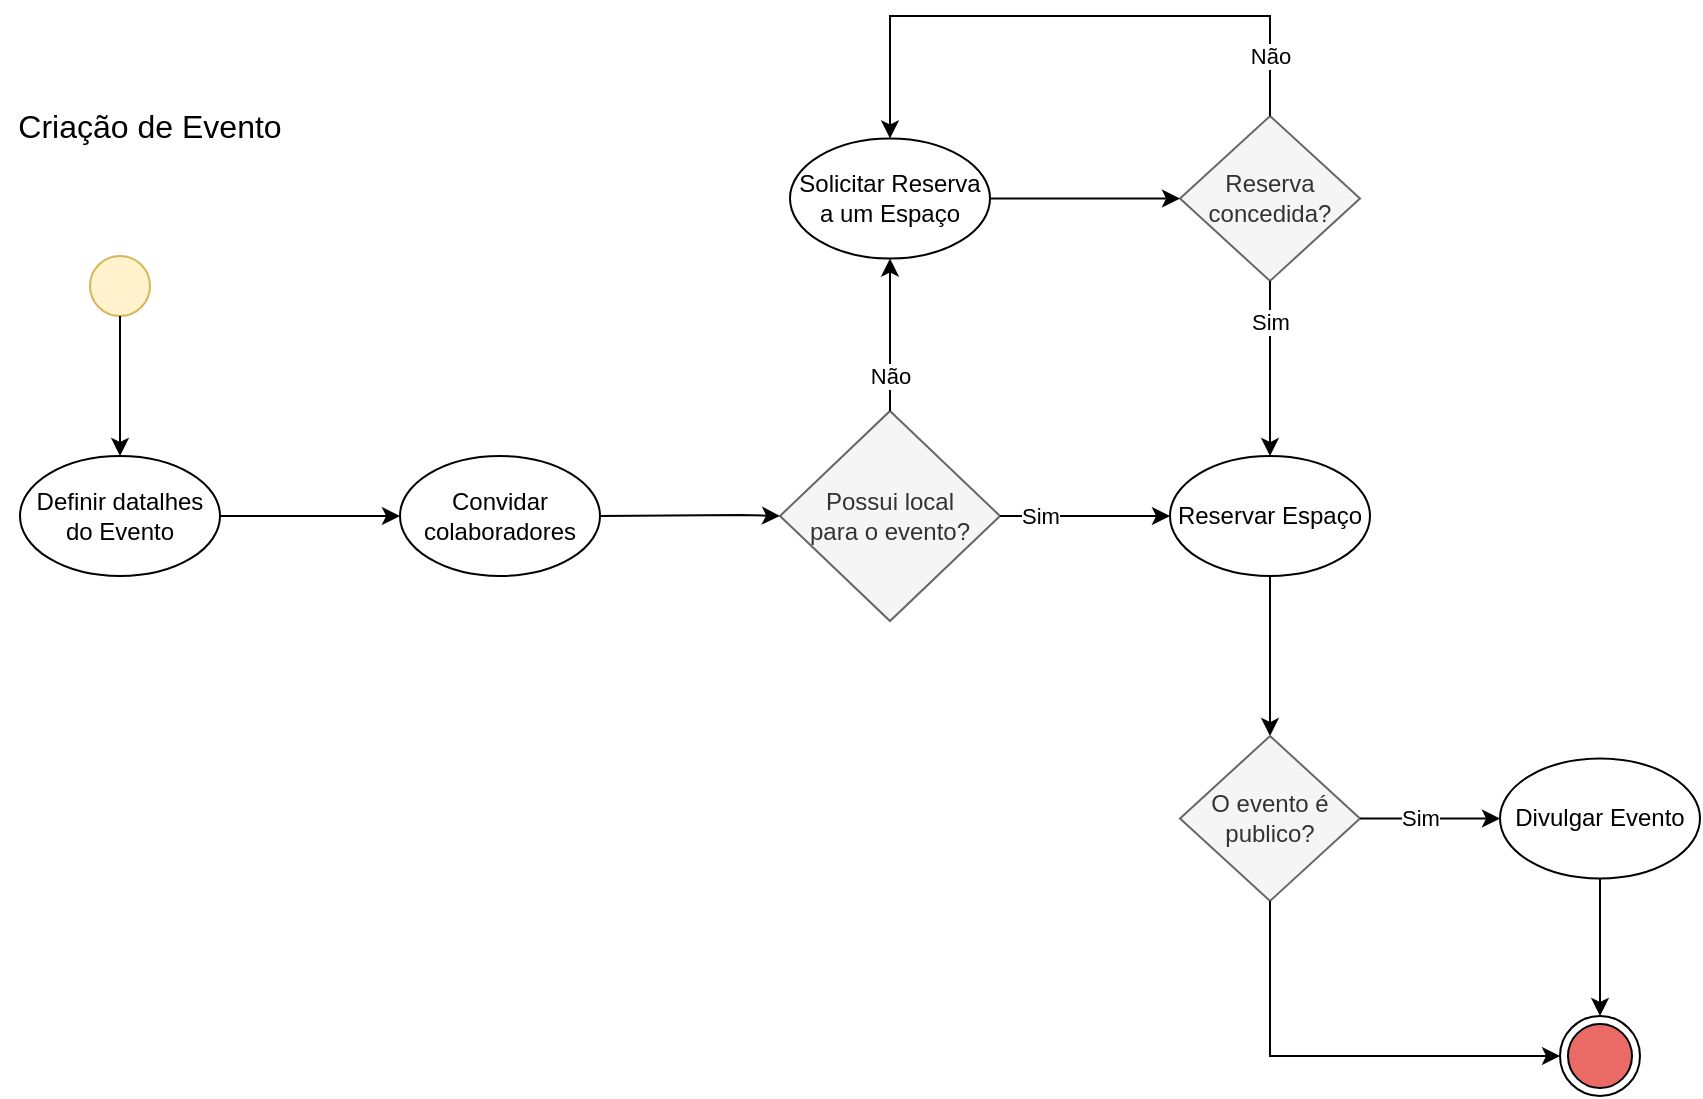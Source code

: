 <mxfile version="21.1.8" type="device">
  <diagram name="Page-1" id="laQVDQFfcU3rPRU4VyDR">
    <mxGraphModel dx="753" dy="1563" grid="1" gridSize="10" guides="1" tooltips="1" connect="1" arrows="1" fold="1" page="1" pageScale="1" pageWidth="850" pageHeight="1100" math="0" shadow="0">
      <root>
        <mxCell id="0" />
        <mxCell id="1" parent="0" />
        <mxCell id="1VkS5suTsChZB3YtKrUE-1" value="Criação de Evento" style="text;html=1;strokeColor=none;fillColor=none;align=center;verticalAlign=middle;whiteSpace=wrap;rounded=0;fontSize=16;" vertex="1" parent="1">
          <mxGeometry x="40" y="40" width="150" height="30" as="geometry" />
        </mxCell>
        <mxCell id="1VkS5suTsChZB3YtKrUE-2" value="" style="ellipse;whiteSpace=wrap;html=1;aspect=fixed;fillColor=#fff2cc;strokeColor=#d6b656;" vertex="1" parent="1">
          <mxGeometry x="85" y="120" width="30" height="30" as="geometry" />
        </mxCell>
        <mxCell id="1VkS5suTsChZB3YtKrUE-3" value="Definir datalhes do Evento" style="ellipse;whiteSpace=wrap;html=1;" vertex="1" parent="1">
          <mxGeometry x="50" y="220" width="100" height="60" as="geometry" />
        </mxCell>
        <mxCell id="1VkS5suTsChZB3YtKrUE-5" value="" style="endArrow=classic;html=1;rounded=0;exitX=0.5;exitY=1;exitDx=0;exitDy=0;entryX=0.5;entryY=0;entryDx=0;entryDy=0;" edge="1" parent="1" source="1VkS5suTsChZB3YtKrUE-2" target="1VkS5suTsChZB3YtKrUE-3">
          <mxGeometry width="50" height="50" relative="1" as="geometry">
            <mxPoint x="360" y="260" as="sourcePoint" />
            <mxPoint x="410" y="210" as="targetPoint" />
          </mxGeometry>
        </mxCell>
        <mxCell id="1VkS5suTsChZB3YtKrUE-6" value="" style="endArrow=classic;html=1;rounded=0;exitX=1;exitY=0.5;exitDx=0;exitDy=0;entryX=0;entryY=0.5;entryDx=0;entryDy=0;" edge="1" parent="1" source="1VkS5suTsChZB3YtKrUE-3" target="1VkS5suTsChZB3YtKrUE-13">
          <mxGeometry width="50" height="50" relative="1" as="geometry">
            <mxPoint x="250" y="249.5" as="sourcePoint" />
            <mxPoint x="200" y="270" as="targetPoint" />
            <Array as="points">
              <mxPoint x="200" y="250" />
            </Array>
          </mxGeometry>
        </mxCell>
        <mxCell id="1VkS5suTsChZB3YtKrUE-7" value="Possui local&lt;br&gt;para o evento?" style="rhombus;whiteSpace=wrap;html=1;labelBackgroundColor=none;labelBorderColor=none;fillColor=#f5f5f5;strokeColor=#666666;fontColor=#333333;" vertex="1" parent="1">
          <mxGeometry x="430" y="197.5" width="110" height="105" as="geometry" />
        </mxCell>
        <mxCell id="1VkS5suTsChZB3YtKrUE-9" value="Sim" style="endArrow=classic;html=1;rounded=0;exitX=1;exitY=0.5;exitDx=0;exitDy=0;entryX=0;entryY=0.5;entryDx=0;entryDy=0;" edge="1" parent="1" source="1VkS5suTsChZB3YtKrUE-7" target="1VkS5suTsChZB3YtKrUE-20">
          <mxGeometry x="-0.529" width="50" height="50" relative="1" as="geometry">
            <mxPoint x="350" y="190" as="sourcePoint" />
            <mxPoint x="560" y="120" as="targetPoint" />
            <Array as="points" />
            <mxPoint as="offset" />
          </mxGeometry>
        </mxCell>
        <mxCell id="1VkS5suTsChZB3YtKrUE-13" value="Convidar colaboradores" style="ellipse;whiteSpace=wrap;html=1;" vertex="1" parent="1">
          <mxGeometry x="240" y="220" width="100" height="60" as="geometry" />
        </mxCell>
        <mxCell id="1VkS5suTsChZB3YtKrUE-15" value="" style="endArrow=classic;html=1;rounded=0;exitX=1;exitY=0.5;exitDx=0;exitDy=0;entryX=0;entryY=0.5;entryDx=0;entryDy=0;" edge="1" parent="1" source="1VkS5suTsChZB3YtKrUE-13" target="1VkS5suTsChZB3YtKrUE-7">
          <mxGeometry width="50" height="50" relative="1" as="geometry">
            <mxPoint x="360" y="249.5" as="sourcePoint" />
            <mxPoint x="450" y="249.5" as="targetPoint" />
            <Array as="points">
              <mxPoint x="410" y="249.5" />
            </Array>
          </mxGeometry>
        </mxCell>
        <mxCell id="1VkS5suTsChZB3YtKrUE-18" value="Solicitar Reserva a um Espaço" style="ellipse;whiteSpace=wrap;html=1;" vertex="1" parent="1">
          <mxGeometry x="435" y="61.25" width="100" height="60" as="geometry" />
        </mxCell>
        <mxCell id="1VkS5suTsChZB3YtKrUE-20" value="Reservar Espaço" style="ellipse;whiteSpace=wrap;html=1;" vertex="1" parent="1">
          <mxGeometry x="625" y="220" width="100" height="60" as="geometry" />
        </mxCell>
        <mxCell id="1VkS5suTsChZB3YtKrUE-22" value="Reserva concedida?" style="rhombus;whiteSpace=wrap;html=1;fillColor=#f5f5f5;fontColor=#333333;strokeColor=#666666;" vertex="1" parent="1">
          <mxGeometry x="630" y="50" width="90" height="82.5" as="geometry" />
        </mxCell>
        <mxCell id="1VkS5suTsChZB3YtKrUE-23" value="Não" style="endArrow=classic;html=1;rounded=0;entryX=0.5;entryY=0;entryDx=0;entryDy=0;exitX=0.5;exitY=0;exitDx=0;exitDy=0;" edge="1" parent="1" source="1VkS5suTsChZB3YtKrUE-22" target="1VkS5suTsChZB3YtKrUE-18">
          <mxGeometry x="-0.797" width="50" height="50" relative="1" as="geometry">
            <mxPoint x="690" y="20" as="sourcePoint" />
            <mxPoint x="490" y="130" as="targetPoint" />
            <Array as="points">
              <mxPoint x="675" />
              <mxPoint x="590" />
              <mxPoint x="485" />
            </Array>
            <mxPoint as="offset" />
          </mxGeometry>
        </mxCell>
        <mxCell id="1VkS5suTsChZB3YtKrUE-24" value="" style="endArrow=classic;html=1;rounded=0;entryX=0;entryY=0.5;entryDx=0;entryDy=0;exitX=1;exitY=0.5;exitDx=0;exitDy=0;" edge="1" parent="1" source="1VkS5suTsChZB3YtKrUE-18" target="1VkS5suTsChZB3YtKrUE-22">
          <mxGeometry width="50" height="50" relative="1" as="geometry">
            <mxPoint x="485" y="340" as="sourcePoint" />
            <mxPoint x="535" y="290" as="targetPoint" />
          </mxGeometry>
        </mxCell>
        <mxCell id="1VkS5suTsChZB3YtKrUE-26" value="Não" style="endArrow=classic;html=1;rounded=0;exitX=0.5;exitY=0;exitDx=0;exitDy=0;entryX=0.5;entryY=1;entryDx=0;entryDy=0;" edge="1" parent="1" source="1VkS5suTsChZB3YtKrUE-7" target="1VkS5suTsChZB3YtKrUE-18">
          <mxGeometry x="-0.528" width="50" height="50" relative="1" as="geometry">
            <mxPoint x="360" y="180" as="sourcePoint" />
            <mxPoint x="555" y="180" as="targetPoint" />
            <Array as="points" />
            <mxPoint as="offset" />
          </mxGeometry>
        </mxCell>
        <mxCell id="1VkS5suTsChZB3YtKrUE-27" value="Sim" style="endArrow=classic;html=1;rounded=0;entryX=0.5;entryY=0;entryDx=0;entryDy=0;exitX=0.5;exitY=1;exitDx=0;exitDy=0;" edge="1" parent="1" source="1VkS5suTsChZB3YtKrUE-22" target="1VkS5suTsChZB3YtKrUE-20">
          <mxGeometry x="-0.529" width="50" height="50" relative="1" as="geometry">
            <mxPoint x="560" y="190" as="sourcePoint" />
            <mxPoint x="610" y="143" as="targetPoint" />
            <Array as="points" />
            <mxPoint as="offset" />
          </mxGeometry>
        </mxCell>
        <mxCell id="1VkS5suTsChZB3YtKrUE-28" value="" style="endArrow=classic;html=1;rounded=0;exitX=0.5;exitY=1;exitDx=0;exitDy=0;" edge="1" parent="1" source="1VkS5suTsChZB3YtKrUE-20">
          <mxGeometry width="50" height="50" relative="1" as="geometry">
            <mxPoint x="410" y="390" as="sourcePoint" />
            <mxPoint x="675" y="360" as="targetPoint" />
          </mxGeometry>
        </mxCell>
        <mxCell id="1VkS5suTsChZB3YtKrUE-30" value="O evento é publico?" style="rhombus;whiteSpace=wrap;html=1;fillColor=#f5f5f5;fontColor=#333333;strokeColor=#666666;" vertex="1" parent="1">
          <mxGeometry x="630" y="360" width="90" height="82.5" as="geometry" />
        </mxCell>
        <mxCell id="1VkS5suTsChZB3YtKrUE-31" value="Sim" style="endArrow=classic;html=1;rounded=0;exitX=1;exitY=0.5;exitDx=0;exitDy=0;entryX=0;entryY=0.5;entryDx=0;entryDy=0;" edge="1" parent="1" source="1VkS5suTsChZB3YtKrUE-30" target="1VkS5suTsChZB3YtKrUE-32">
          <mxGeometry x="-0.143" width="50" height="50" relative="1" as="geometry">
            <mxPoint x="780" y="430" as="sourcePoint" />
            <mxPoint x="810" y="401" as="targetPoint" />
            <mxPoint as="offset" />
          </mxGeometry>
        </mxCell>
        <mxCell id="1VkS5suTsChZB3YtKrUE-32" value="Divulgar Evento" style="ellipse;whiteSpace=wrap;html=1;" vertex="1" parent="1">
          <mxGeometry x="790" y="371.25" width="100" height="60" as="geometry" />
        </mxCell>
        <mxCell id="1VkS5suTsChZB3YtKrUE-34" value="" style="ellipse;html=1;shape=endState;fillColor=#EA6B66;strokeColor=#000000;fillStyle=auto;" vertex="1" parent="1">
          <mxGeometry x="820" y="500" width="40" height="40" as="geometry" />
        </mxCell>
        <mxCell id="1VkS5suTsChZB3YtKrUE-36" value="" style="endArrow=classic;html=1;rounded=0;exitX=0.5;exitY=1;exitDx=0;exitDy=0;entryX=0;entryY=0.5;entryDx=0;entryDy=0;" edge="1" parent="1" source="1VkS5suTsChZB3YtKrUE-30" target="1VkS5suTsChZB3YtKrUE-34">
          <mxGeometry width="50" height="50" relative="1" as="geometry">
            <mxPoint x="674.5" y="470" as="sourcePoint" />
            <mxPoint x="674.5" y="550" as="targetPoint" />
            <Array as="points">
              <mxPoint x="675" y="520" />
            </Array>
          </mxGeometry>
        </mxCell>
        <mxCell id="1VkS5suTsChZB3YtKrUE-37" value="" style="endArrow=classic;html=1;rounded=0;exitX=0.5;exitY=1;exitDx=0;exitDy=0;entryX=0.5;entryY=0;entryDx=0;entryDy=0;" edge="1" parent="1" source="1VkS5suTsChZB3YtKrUE-32" target="1VkS5suTsChZB3YtKrUE-34">
          <mxGeometry width="50" height="50" relative="1" as="geometry">
            <mxPoint x="780" y="431.25" as="sourcePoint" />
            <mxPoint x="780" y="511.25" as="targetPoint" />
          </mxGeometry>
        </mxCell>
      </root>
    </mxGraphModel>
  </diagram>
</mxfile>

